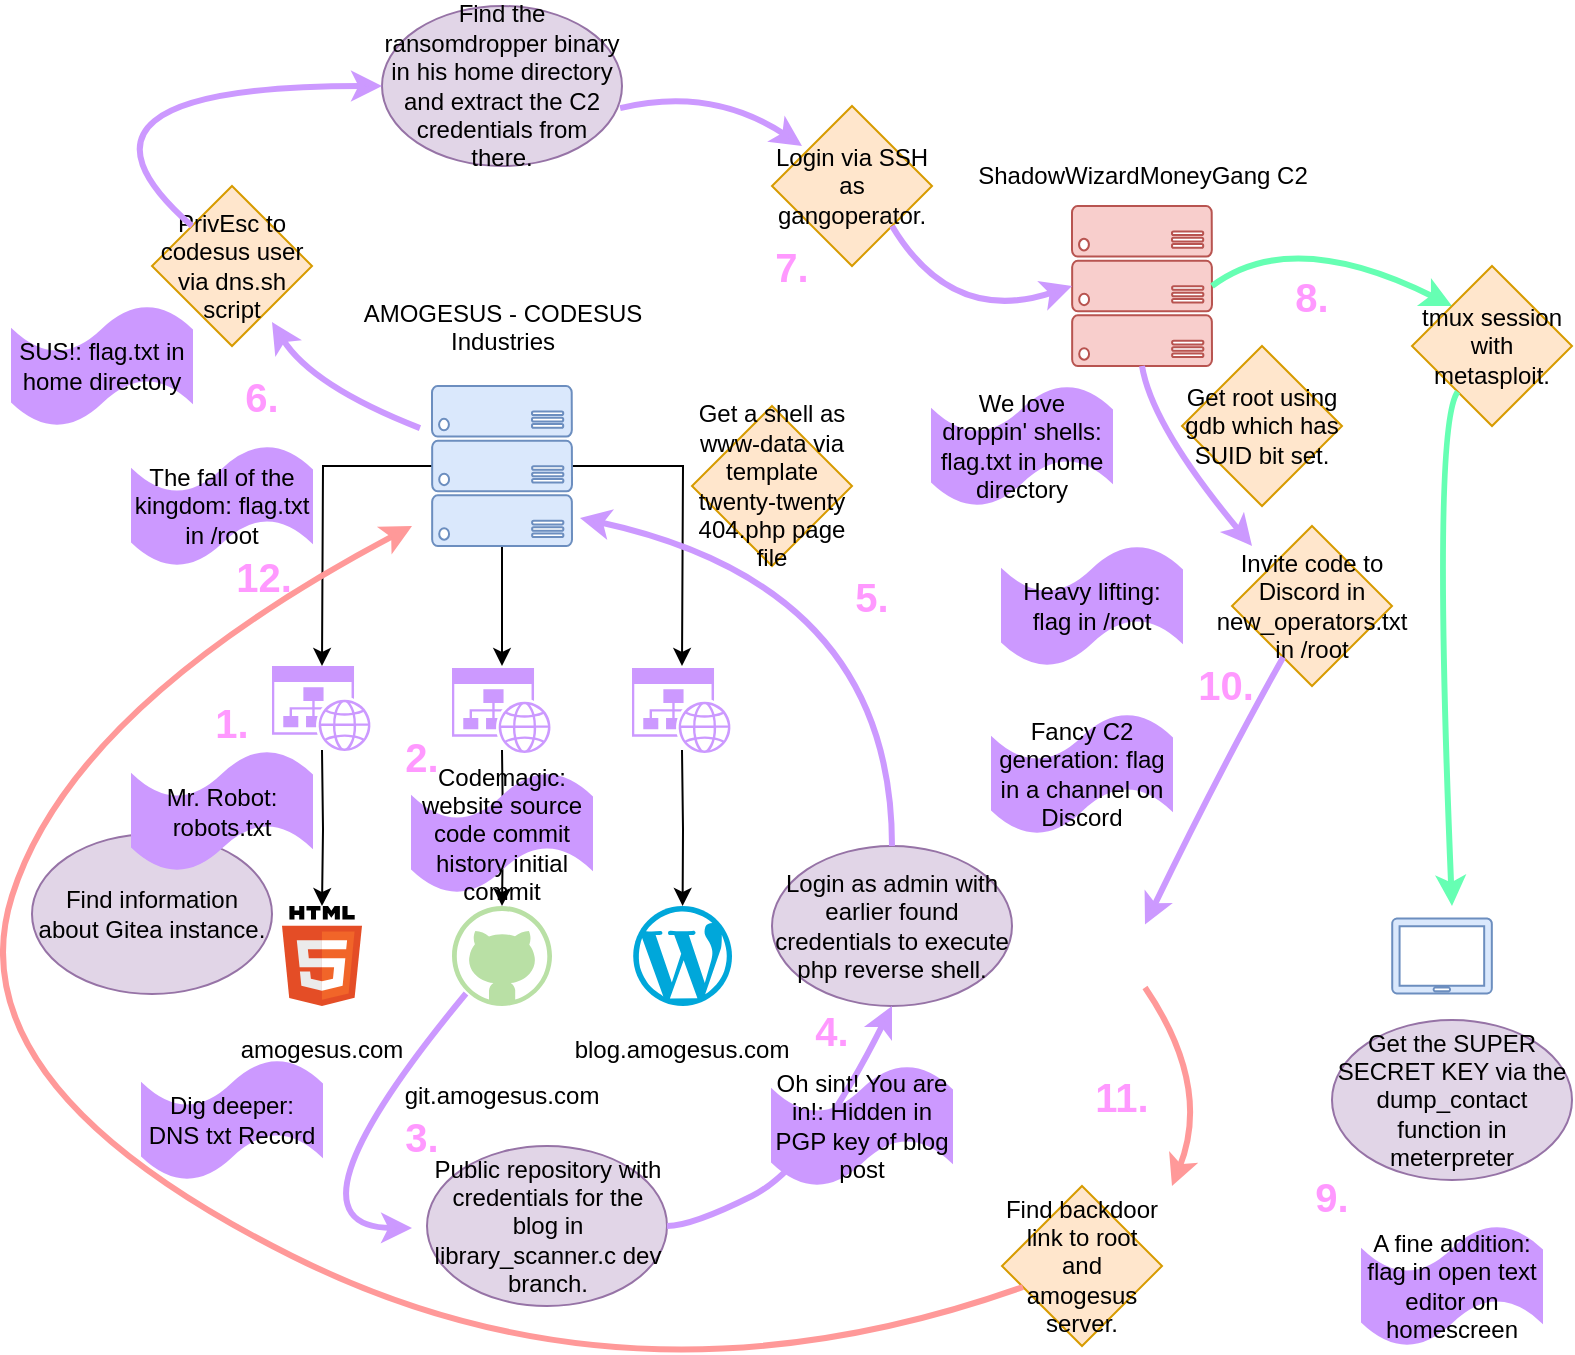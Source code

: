 <mxfile version="22.1.17" type="device">
  <diagram name="Page-1" id="tyVGIIWvJrZHWSKOiUFS">
    <mxGraphModel dx="1434" dy="790" grid="1" gridSize="10" guides="1" tooltips="1" connect="1" arrows="1" fold="1" page="1" pageScale="1" pageWidth="850" pageHeight="1100" math="0" shadow="0">
      <root>
        <mxCell id="0" />
        <mxCell id="1" parent="0" />
        <mxCell id="_qAsq6-hMmeQSuLTDgdS-15" value="" style="edgeStyle=orthogonalEdgeStyle;rounded=0;orthogonalLoop=1;jettySize=auto;html=1;" parent="1" source="_qAsq6-hMmeQSuLTDgdS-1" edge="1">
          <mxGeometry relative="1" as="geometry">
            <mxPoint x="265" y="360" as="targetPoint" />
          </mxGeometry>
        </mxCell>
        <mxCell id="_qAsq6-hMmeQSuLTDgdS-16" style="edgeStyle=orthogonalEdgeStyle;rounded=0;orthogonalLoop=1;jettySize=auto;html=1;" parent="1" source="_qAsq6-hMmeQSuLTDgdS-1" edge="1">
          <mxGeometry relative="1" as="geometry">
            <mxPoint x="175" y="360" as="targetPoint" />
          </mxGeometry>
        </mxCell>
        <mxCell id="_qAsq6-hMmeQSuLTDgdS-17" style="edgeStyle=orthogonalEdgeStyle;rounded=0;orthogonalLoop=1;jettySize=auto;html=1;" parent="1" source="_qAsq6-hMmeQSuLTDgdS-1" edge="1">
          <mxGeometry relative="1" as="geometry">
            <mxPoint x="355" y="360" as="targetPoint" />
          </mxGeometry>
        </mxCell>
        <mxCell id="_qAsq6-hMmeQSuLTDgdS-1" value="" style="verticalLabelPosition=bottom;html=1;verticalAlign=top;align=center;strokeColor=#6c8ebf;fillColor=#dae8fc;shape=mxgraph.azure.server_rack;fillStyle=solid;" parent="1" vertex="1">
          <mxGeometry x="230" y="220" width="70" height="80" as="geometry" />
        </mxCell>
        <mxCell id="_qAsq6-hMmeQSuLTDgdS-2" value="" style="verticalLabelPosition=bottom;html=1;verticalAlign=top;align=center;strokeColor=#b85450;fillColor=#f8cecc;shape=mxgraph.azure.server_rack;fillStyle=solid;" parent="1" vertex="1">
          <mxGeometry x="550" y="130" width="70" height="80" as="geometry" />
        </mxCell>
        <mxCell id="_qAsq6-hMmeQSuLTDgdS-3" value="" style="verticalLabelPosition=bottom;html=1;verticalAlign=top;align=center;strokeColor=#6c8ebf;fillColor=#dae8fc;shape=mxgraph.azure.tablet;pointerEvents=1;" parent="1" vertex="1">
          <mxGeometry x="710" y="486.25" width="50" height="37.5" as="geometry" />
        </mxCell>
        <mxCell id="_qAsq6-hMmeQSuLTDgdS-4" value="" style="dashed=0;outlineConnect=0;html=1;align=center;labelPosition=center;verticalLabelPosition=bottom;verticalAlign=top;shape=mxgraph.weblogos.html5" parent="1" vertex="1">
          <mxGeometry x="155" y="480" width="40" height="50" as="geometry" />
        </mxCell>
        <mxCell id="_qAsq6-hMmeQSuLTDgdS-5" value="" style="verticalLabelPosition=bottom;html=1;verticalAlign=top;align=center;strokeColor=none;fillColor=#B9E0A5;shape=mxgraph.azure.github_code;pointerEvents=1;" parent="1" vertex="1">
          <mxGeometry x="240" y="480" width="50" height="50" as="geometry" />
        </mxCell>
        <mxCell id="_qAsq6-hMmeQSuLTDgdS-6" value="" style="dashed=0;outlineConnect=0;html=1;align=center;labelPosition=center;verticalLabelPosition=bottom;verticalAlign=top;shape=mxgraph.weblogos.wordpress_2;fillColor=#00A7DA;strokeColor=none" parent="1" vertex="1">
          <mxGeometry x="330.6" y="480" width="49.4" height="50" as="geometry" />
        </mxCell>
        <mxCell id="_qAsq6-hMmeQSuLTDgdS-14" value="" style="edgeStyle=orthogonalEdgeStyle;rounded=0;orthogonalLoop=1;jettySize=auto;html=1;" parent="1" target="_qAsq6-hMmeQSuLTDgdS-6" edge="1">
          <mxGeometry relative="1" as="geometry">
            <mxPoint x="355" y="402" as="sourcePoint" />
          </mxGeometry>
        </mxCell>
        <mxCell id="_qAsq6-hMmeQSuLTDgdS-13" value="" style="edgeStyle=orthogonalEdgeStyle;rounded=0;orthogonalLoop=1;jettySize=auto;html=1;" parent="1" target="_qAsq6-hMmeQSuLTDgdS-5" edge="1">
          <mxGeometry relative="1" as="geometry">
            <mxPoint x="265" y="402" as="sourcePoint" />
          </mxGeometry>
        </mxCell>
        <mxCell id="_qAsq6-hMmeQSuLTDgdS-12" value="" style="edgeStyle=orthogonalEdgeStyle;rounded=0;orthogonalLoop=1;jettySize=auto;html=1;" parent="1" target="_qAsq6-hMmeQSuLTDgdS-4" edge="1">
          <mxGeometry relative="1" as="geometry">
            <mxPoint x="175" y="402" as="sourcePoint" />
          </mxGeometry>
        </mxCell>
        <mxCell id="_qAsq6-hMmeQSuLTDgdS-10" value="" style="shape=image;html=1;verticalAlign=top;verticalLabelPosition=bottom;labelBackgroundColor=#ffffff;imageAspect=0;aspect=fixed;image=https://cdn1.iconfinder.com/data/icons/unicons-line-vol-3/24/discord-128.png" parent="1" vertex="1">
          <mxGeometry x="523.5" y="473.5" width="63" height="63" as="geometry" />
        </mxCell>
        <mxCell id="_qAsq6-hMmeQSuLTDgdS-18" value="&lt;div&gt;AMOGESUS - CODESUS Industries&lt;/div&gt;&lt;div&gt;&lt;br&gt;&lt;br&gt;&lt;/div&gt;" style="text;html=1;strokeColor=none;fillColor=none;align=center;verticalAlign=middle;whiteSpace=wrap;rounded=0;" parent="1" vertex="1">
          <mxGeometry x="182.5" y="190" width="165" height="30" as="geometry" />
        </mxCell>
        <mxCell id="_qAsq6-hMmeQSuLTDgdS-21" value="ShadowWizardMoneyGang C2" style="text;html=1;strokeColor=none;fillColor=none;align=center;verticalAlign=middle;whiteSpace=wrap;rounded=0;" parent="1" vertex="1">
          <mxGeometry x="497.5" y="100" width="175" height="30" as="geometry" />
        </mxCell>
        <mxCell id="_qAsq6-hMmeQSuLTDgdS-22" value="amogesus.com" style="text;html=1;strokeColor=none;fillColor=none;align=center;verticalAlign=middle;whiteSpace=wrap;rounded=0;" parent="1" vertex="1">
          <mxGeometry x="145" y="536.5" width="60" height="30" as="geometry" />
        </mxCell>
        <mxCell id="_qAsq6-hMmeQSuLTDgdS-23" value="git.amogesus.com" style="text;html=1;strokeColor=none;fillColor=none;align=center;verticalAlign=middle;whiteSpace=wrap;rounded=0;" parent="1" vertex="1">
          <mxGeometry x="235" y="560" width="60" height="30" as="geometry" />
        </mxCell>
        <mxCell id="_qAsq6-hMmeQSuLTDgdS-24" value="blog.amogesus.com" style="text;html=1;strokeColor=none;fillColor=none;align=center;verticalAlign=middle;whiteSpace=wrap;rounded=0;" parent="1" vertex="1">
          <mxGeometry x="325" y="536.5" width="60" height="30" as="geometry" />
        </mxCell>
        <mxCell id="_qAsq6-hMmeQSuLTDgdS-25" value="Public repository with credentials for the blog in library_scanner.c dev branch." style="ellipse;whiteSpace=wrap;html=1;fillColor=#e1d5e7;strokeColor=#9673a6;fillStyle=solid;" parent="1" vertex="1">
          <mxGeometry x="227.5" y="600" width="120" height="80" as="geometry" />
        </mxCell>
        <mxCell id="_qAsq6-hMmeQSuLTDgdS-26" value="&lt;div&gt;Login as admin with earlier found credentials to execute php reverse shell.&lt;/div&gt;" style="ellipse;whiteSpace=wrap;html=1;fillColor=#e1d5e7;strokeColor=#9673a6;fillStyle=solid;" parent="1" vertex="1">
          <mxGeometry x="400" y="450" width="120" height="80" as="geometry" />
        </mxCell>
        <mxCell id="_qAsq6-hMmeQSuLTDgdS-31" value="" style="curved=1;endArrow=classic;html=1;rounded=0;exitX=0.5;exitY=0;exitDx=0;exitDy=0;strokeColor=#CC99FF;strokeWidth=3;entryX=1.057;entryY=0.825;entryDx=0;entryDy=0;entryPerimeter=0;" parent="1" source="_qAsq6-hMmeQSuLTDgdS-26" target="_qAsq6-hMmeQSuLTDgdS-1" edge="1">
          <mxGeometry width="50" height="50" relative="1" as="geometry">
            <mxPoint x="507.25" y="356.25" as="sourcePoint" />
            <mxPoint x="380" y="440" as="targetPoint" />
            <Array as="points">
              <mxPoint x="460" y="320" />
            </Array>
          </mxGeometry>
        </mxCell>
        <mxCell id="_qAsq6-hMmeQSuLTDgdS-32" value="" style="curved=1;endArrow=classic;html=1;rounded=0;entryX=0.5;entryY=1;entryDx=0;entryDy=0;exitX=1;exitY=0.5;exitDx=0;exitDy=0;strokeColor=#CC99FF;strokeWidth=3;" parent="1" source="_qAsq6-hMmeQSuLTDgdS-25" target="_qAsq6-hMmeQSuLTDgdS-26" edge="1">
          <mxGeometry width="50" height="50" relative="1" as="geometry">
            <mxPoint x="387" y="660" as="sourcePoint" />
            <mxPoint x="345" y="777" as="targetPoint" />
            <Array as="points">
              <mxPoint x="360" y="640" />
              <mxPoint x="420" y="610" />
            </Array>
          </mxGeometry>
        </mxCell>
        <mxCell id="_qAsq6-hMmeQSuLTDgdS-33" value="" style="curved=1;endArrow=classic;html=1;rounded=0;exitX=0.145;exitY=0.855;exitDx=0;exitDy=0;exitPerimeter=0;strokeColor=#CC99FF;strokeWidth=3;" parent="1" edge="1">
          <mxGeometry width="50" height="50" relative="1" as="geometry">
            <mxPoint x="247" y="523.75" as="sourcePoint" />
            <mxPoint x="220" y="641" as="targetPoint" />
            <Array as="points">
              <mxPoint x="150" y="640.75" />
            </Array>
          </mxGeometry>
        </mxCell>
        <mxCell id="_qAsq6-hMmeQSuLTDgdS-34" value="Get a shell as www-data via template twenty-twenty 404.php page file" style="rhombus;whiteSpace=wrap;html=1;fillColor=#ffe6cc;strokeColor=#d79b00;fillStyle=solid;" parent="1" vertex="1">
          <mxGeometry x="360" y="230" width="80" height="80" as="geometry" />
        </mxCell>
        <mxCell id="_qAsq6-hMmeQSuLTDgdS-35" value="PrivEsc to codesus user via dns.sh script" style="rhombus;whiteSpace=wrap;html=1;fillColor=#ffe6cc;strokeColor=#d79b00;fillStyle=solid;" parent="1" vertex="1">
          <mxGeometry x="90" y="120" width="80" height="80" as="geometry" />
        </mxCell>
        <mxCell id="_qAsq6-hMmeQSuLTDgdS-36" value="" style="curved=1;endArrow=classic;html=1;rounded=0;exitX=-0.086;exitY=0.263;exitDx=0;exitDy=0;strokeColor=#CC99FF;strokeWidth=3;entryX=1.057;entryY=0.825;entryDx=0;entryDy=0;entryPerimeter=0;exitPerimeter=0;" parent="1" source="_qAsq6-hMmeQSuLTDgdS-1" edge="1">
          <mxGeometry width="50" height="50" relative="1" as="geometry">
            <mxPoint x="306" y="352" as="sourcePoint" />
            <mxPoint x="150" y="188" as="targetPoint" />
            <Array as="points">
              <mxPoint x="170" y="220" />
            </Array>
          </mxGeometry>
        </mxCell>
        <mxCell id="_qAsq6-hMmeQSuLTDgdS-37" value="Find the ransomdropper binary in his home directory and extract the C2 credentials from there." style="ellipse;whiteSpace=wrap;html=1;fillColor=#e1d5e7;strokeColor=#9673a6;fillStyle=solid;" parent="1" vertex="1">
          <mxGeometry x="205" y="30" width="120" height="80" as="geometry" />
        </mxCell>
        <mxCell id="_qAsq6-hMmeQSuLTDgdS-38" value="" style="curved=1;endArrow=classic;html=1;rounded=0;exitX=0;exitY=0;exitDx=0;exitDy=0;strokeColor=#CC99FF;strokeWidth=3;entryX=0;entryY=0.5;entryDx=0;entryDy=0;" parent="1" source="_qAsq6-hMmeQSuLTDgdS-35" target="_qAsq6-hMmeQSuLTDgdS-37" edge="1">
          <mxGeometry width="50" height="50" relative="1" as="geometry">
            <mxPoint x="290" y="242" as="sourcePoint" />
            <mxPoint x="134" y="78" as="targetPoint" />
            <Array as="points">
              <mxPoint x="30" y="70" />
            </Array>
          </mxGeometry>
        </mxCell>
        <mxCell id="_qAsq6-hMmeQSuLTDgdS-39" value="&lt;div&gt;Login via SSH as gangoperator.&lt;/div&gt;" style="rhombus;whiteSpace=wrap;html=1;fillColor=#ffe6cc;strokeColor=#d79b00;fillStyle=solid;" parent="1" vertex="1">
          <mxGeometry x="400" y="80" width="80" height="80" as="geometry" />
        </mxCell>
        <mxCell id="_qAsq6-hMmeQSuLTDgdS-40" value="" style="curved=1;endArrow=classic;html=1;rounded=0;exitX=0.992;exitY=0.638;exitDx=0;exitDy=0;strokeColor=#CC99FF;strokeWidth=3;entryX=0;entryY=0.5;entryDx=0;entryDy=0;exitPerimeter=0;" parent="1" source="_qAsq6-hMmeQSuLTDgdS-37" edge="1">
          <mxGeometry width="50" height="50" relative="1" as="geometry">
            <mxPoint x="320" y="170" as="sourcePoint" />
            <mxPoint x="415" y="100" as="targetPoint" />
            <Array as="points">
              <mxPoint x="370" y="70" />
            </Array>
          </mxGeometry>
        </mxCell>
        <mxCell id="_qAsq6-hMmeQSuLTDgdS-41" value="" style="curved=1;endArrow=classic;html=1;rounded=0;exitX=1;exitY=1;exitDx=0;exitDy=0;strokeColor=#CC99FF;strokeWidth=3;entryX=0;entryY=0.5;entryDx=0;entryDy=0;entryPerimeter=0;" parent="1" source="_qAsq6-hMmeQSuLTDgdS-39" target="_qAsq6-hMmeQSuLTDgdS-2" edge="1">
          <mxGeometry width="50" height="50" relative="1" as="geometry">
            <mxPoint x="425" y="241" as="sourcePoint" />
            <mxPoint x="516" y="260" as="targetPoint" />
            <Array as="points">
              <mxPoint x="490" y="190" />
            </Array>
          </mxGeometry>
        </mxCell>
        <mxCell id="_qAsq6-hMmeQSuLTDgdS-42" value="&lt;div&gt;Find information about Gitea instance.&lt;/div&gt;" style="ellipse;whiteSpace=wrap;html=1;fillColor=#e1d5e7;strokeColor=#9673a6;fillStyle=solid;" parent="1" vertex="1">
          <mxGeometry x="30" y="444" width="120" height="80" as="geometry" />
        </mxCell>
        <mxCell id="_qAsq6-hMmeQSuLTDgdS-43" value="Invite code to Discord in new_operators.txt in /root" style="rhombus;whiteSpace=wrap;html=1;fillColor=#ffe6cc;strokeColor=#d79b00;fillStyle=solid;" parent="1" vertex="1">
          <mxGeometry x="630" y="290" width="80" height="80" as="geometry" />
        </mxCell>
        <mxCell id="_qAsq6-hMmeQSuLTDgdS-44" value="" style="curved=1;endArrow=classic;html=1;rounded=0;exitX=0.5;exitY=1;exitDx=0;exitDy=0;strokeColor=#CC99FF;strokeWidth=3;exitPerimeter=0;" parent="1" source="_qAsq6-hMmeQSuLTDgdS-2" edge="1">
          <mxGeometry width="50" height="50" relative="1" as="geometry">
            <mxPoint x="470" y="220" as="sourcePoint" />
            <mxPoint x="640" y="300" as="targetPoint" />
            <Array as="points">
              <mxPoint x="590" y="240" />
            </Array>
          </mxGeometry>
        </mxCell>
        <mxCell id="_qAsq6-hMmeQSuLTDgdS-45" value="" style="curved=1;endArrow=classic;html=1;rounded=0;strokeColor=#CC99FF;strokeWidth=3;entryX=1;entryY=0.25;entryDx=0;entryDy=0;" parent="1" source="_qAsq6-hMmeQSuLTDgdS-43" target="_qAsq6-hMmeQSuLTDgdS-10" edge="1">
          <mxGeometry width="50" height="50" relative="1" as="geometry">
            <mxPoint x="620" y="380" as="sourcePoint" />
            <mxPoint x="675" y="470" as="targetPoint" />
            <Array as="points">
              <mxPoint x="625" y="410" />
            </Array>
          </mxGeometry>
        </mxCell>
        <mxCell id="_qAsq6-hMmeQSuLTDgdS-46" value="Find backdoor link to root and amogesus server." style="rhombus;whiteSpace=wrap;html=1;fillColor=#ffe6cc;strokeColor=#d79b00;fillStyle=solid;" parent="1" vertex="1">
          <mxGeometry x="515" y="620" width="80" height="80" as="geometry" />
        </mxCell>
        <mxCell id="_qAsq6-hMmeQSuLTDgdS-47" value="" style="curved=1;endArrow=classic;html=1;rounded=0;strokeColor=#FF9999;strokeWidth=3;exitX=1;exitY=0.75;exitDx=0;exitDy=0;" parent="1" source="_qAsq6-hMmeQSuLTDgdS-10" edge="1">
          <mxGeometry width="50" height="50" relative="1" as="geometry">
            <mxPoint x="619" y="485" as="sourcePoint" />
            <mxPoint x="600" y="620" as="targetPoint" />
            <Array as="points">
              <mxPoint x="620" y="570" />
            </Array>
          </mxGeometry>
        </mxCell>
        <mxCell id="_qAsq6-hMmeQSuLTDgdS-48" value="" style="curved=1;endArrow=classic;html=1;rounded=0;strokeColor=#FF9999;strokeWidth=3;" parent="1" source="_qAsq6-hMmeQSuLTDgdS-46" edge="1">
          <mxGeometry width="50" height="50" relative="1" as="geometry">
            <mxPoint x="555" y="700" as="sourcePoint" />
            <mxPoint x="220" y="290" as="targetPoint" />
            <Array as="points">
              <mxPoint x="330" y="740" />
              <mxPoint x="-10" y="570" />
              <mxPoint x="50" y="380" />
            </Array>
          </mxGeometry>
        </mxCell>
        <mxCell id="_qAsq6-hMmeQSuLTDgdS-49" value="" style="curved=1;endArrow=classic;html=1;rounded=0;exitX=1;exitY=0.5;exitDx=0;exitDy=0;strokeColor=#66FFB3;strokeWidth=3;exitPerimeter=0;entryX=0;entryY=0;entryDx=0;entryDy=0;" parent="1" source="_qAsq6-hMmeQSuLTDgdS-2" target="_qAsq6-hMmeQSuLTDgdS-50" edge="1">
          <mxGeometry width="50" height="50" relative="1" as="geometry">
            <mxPoint x="642.5" y="160" as="sourcePoint" />
            <mxPoint x="697.5" y="250" as="targetPoint" />
            <Array as="points">
              <mxPoint x="660" y="140" />
            </Array>
          </mxGeometry>
        </mxCell>
        <mxCell id="_qAsq6-hMmeQSuLTDgdS-50" value="tmux session with metasploit." style="rhombus;whiteSpace=wrap;html=1;fillColor=#ffe6cc;strokeColor=#d79b00;fillStyle=solid;" parent="1" vertex="1">
          <mxGeometry x="720" y="160" width="80" height="80" as="geometry" />
        </mxCell>
        <mxCell id="_qAsq6-hMmeQSuLTDgdS-51" value="" style="curved=1;endArrow=classic;html=1;rounded=0;strokeColor=#66FFB3;strokeWidth=3;" parent="1" source="_qAsq6-hMmeQSuLTDgdS-50" edge="1">
          <mxGeometry width="50" height="50" relative="1" as="geometry">
            <mxPoint x="690" y="270" as="sourcePoint" />
            <mxPoint x="740" y="480" as="targetPoint" />
            <Array as="points">
              <mxPoint x="730" y="240" />
            </Array>
          </mxGeometry>
        </mxCell>
        <mxCell id="_qAsq6-hMmeQSuLTDgdS-52" value="Get the SUPER SECRET KEY via the dump_contact function in meterpreter" style="ellipse;whiteSpace=wrap;html=1;fillColor=#e1d5e7;strokeColor=#9673a6;fillStyle=solid;" parent="1" vertex="1">
          <mxGeometry x="680" y="537" width="120" height="80" as="geometry" />
        </mxCell>
        <mxCell id="_qAsq6-hMmeQSuLTDgdS-53" value="Dig deeper: DNS txt Record" style="shape=tape;whiteSpace=wrap;html=1;strokeColor=#CC99FF;fillColor=#CC99FF;" parent="1" vertex="1">
          <mxGeometry x="85" y="557" width="90" height="60" as="geometry" />
        </mxCell>
        <mxCell id="_qAsq6-hMmeQSuLTDgdS-54" value="Oh sint! You are in!: Hidden in PGP key of blog post" style="shape=tape;whiteSpace=wrap;html=1;strokeColor=#CC99FF;fillColor=#CC99FF;" parent="1" vertex="1">
          <mxGeometry x="400" y="560" width="90" height="60" as="geometry" />
        </mxCell>
        <mxCell id="_qAsq6-hMmeQSuLTDgdS-55" value="Codemagic: website source code commit history initial commit" style="shape=tape;whiteSpace=wrap;html=1;strokeColor=#CC99FF;fillColor=#CC99FF;" parent="1" vertex="1">
          <mxGeometry x="220" y="413.5" width="90" height="60" as="geometry" />
        </mxCell>
        <mxCell id="_qAsq6-hMmeQSuLTDgdS-56" value="SUS!: flag.txt in home directory" style="shape=tape;whiteSpace=wrap;html=1;strokeColor=#CC99FF;fillColor=#CC99FF;" parent="1" vertex="1">
          <mxGeometry x="20" y="180" width="90" height="60" as="geometry" />
        </mxCell>
        <mxCell id="_qAsq6-hMmeQSuLTDgdS-57" value="We love droppin&#39; shells: flag.txt in home directory" style="shape=tape;whiteSpace=wrap;html=1;strokeColor=#CC99FF;fillColor=#CC99FF;" parent="1" vertex="1">
          <mxGeometry x="480" y="220" width="90" height="60" as="geometry" />
        </mxCell>
        <mxCell id="_qAsq6-hMmeQSuLTDgdS-58" value="A fine addition: flag in open text editor on homescreen" style="shape=tape;whiteSpace=wrap;html=1;strokeColor=#CC99FF;fillColor=#CC99FF;" parent="1" vertex="1">
          <mxGeometry x="695" y="640" width="90" height="60" as="geometry" />
        </mxCell>
        <mxCell id="_qAsq6-hMmeQSuLTDgdS-59" value="Fancy C2 generation: flag in a channel on Discord" style="shape=tape;whiteSpace=wrap;html=1;strokeColor=#CC99FF;fillColor=#CC99FF;" parent="1" vertex="1">
          <mxGeometry x="510" y="384" width="90" height="60" as="geometry" />
        </mxCell>
        <mxCell id="_qAsq6-hMmeQSuLTDgdS-60" value="The fall of the kingdom: flag.txt in /root" style="shape=tape;whiteSpace=wrap;html=1;strokeColor=#CC99FF;fillColor=#CC99FF;" parent="1" vertex="1">
          <mxGeometry x="80" y="250" width="90" height="60" as="geometry" />
        </mxCell>
        <mxCell id="_qAsq6-hMmeQSuLTDgdS-63" value="" style="verticalLabelPosition=bottom;html=1;verticalAlign=top;align=center;strokeColor=none;fillColor=#CC99FF;shape=mxgraph.azure.website_generic;pointerEvents=1;" parent="1" vertex="1">
          <mxGeometry x="150" y="360" width="50" height="42.5" as="geometry" />
        </mxCell>
        <mxCell id="_qAsq6-hMmeQSuLTDgdS-64" value="" style="verticalLabelPosition=bottom;html=1;verticalAlign=top;align=center;strokeColor=none;fillColor=#CC99FF;shape=mxgraph.azure.website_generic;pointerEvents=1;" parent="1" vertex="1">
          <mxGeometry x="240" y="361" width="50" height="42.5" as="geometry" />
        </mxCell>
        <mxCell id="_qAsq6-hMmeQSuLTDgdS-66" value="" style="verticalLabelPosition=bottom;html=1;verticalAlign=top;align=center;strokeColor=none;fillColor=#CC99FF;shape=mxgraph.azure.website_generic;pointerEvents=1;" parent="1" vertex="1">
          <mxGeometry x="330" y="361" width="50" height="42.5" as="geometry" />
        </mxCell>
        <mxCell id="REDiHkwYBoOLprWKaHIg-1" value="Mr. Robot: robots.txt" style="shape=tape;whiteSpace=wrap;html=1;strokeColor=#CC99FF;fillColor=#CC99FF;" parent="1" vertex="1">
          <mxGeometry x="80" y="402.5" width="90" height="60" as="geometry" />
        </mxCell>
        <mxCell id="REDiHkwYBoOLprWKaHIg-2" value="Heavy lifting: flag in /root" style="shape=tape;whiteSpace=wrap;html=1;strokeColor=#CC99FF;fillColor=#CC99FF;" parent="1" vertex="1">
          <mxGeometry x="515" y="300" width="90" height="60" as="geometry" />
        </mxCell>
        <mxCell id="REDiHkwYBoOLprWKaHIg-3" value="&lt;b&gt;&lt;font color=&quot;#ff99ff&quot; style=&quot;font-size: 20px;&quot;&gt;1.&lt;/font&gt;&lt;/b&gt;" style="text;html=1;strokeColor=none;fillColor=none;align=center;verticalAlign=middle;whiteSpace=wrap;rounded=0;" parent="1" vertex="1">
          <mxGeometry x="100" y="372.5" width="60" height="30" as="geometry" />
        </mxCell>
        <mxCell id="REDiHkwYBoOLprWKaHIg-5" value="&lt;b&gt;&lt;font color=&quot;#ff99ff&quot; style=&quot;font-size: 20px;&quot;&gt;2.&lt;/font&gt;&lt;/b&gt;" style="text;html=1;strokeColor=none;fillColor=none;align=center;verticalAlign=middle;whiteSpace=wrap;rounded=0;" parent="1" vertex="1">
          <mxGeometry x="195" y="390" width="60" height="30" as="geometry" />
        </mxCell>
        <mxCell id="REDiHkwYBoOLprWKaHIg-6" value="&lt;b&gt;&lt;font color=&quot;#ff99ff&quot; style=&quot;font-size: 20px;&quot;&gt;3.&lt;/font&gt;&lt;/b&gt;" style="text;html=1;strokeColor=none;fillColor=none;align=center;verticalAlign=middle;whiteSpace=wrap;rounded=0;" parent="1" vertex="1">
          <mxGeometry x="195" y="580" width="60" height="30" as="geometry" />
        </mxCell>
        <mxCell id="REDiHkwYBoOLprWKaHIg-7" value="&lt;b&gt;&lt;font color=&quot;#ff99ff&quot; style=&quot;font-size: 20px;&quot;&gt;4.&lt;/font&gt;&lt;/b&gt;" style="text;html=1;strokeColor=none;fillColor=none;align=center;verticalAlign=middle;whiteSpace=wrap;rounded=0;" parent="1" vertex="1">
          <mxGeometry x="400" y="527" width="60" height="30" as="geometry" />
        </mxCell>
        <mxCell id="REDiHkwYBoOLprWKaHIg-8" value="&lt;b&gt;&lt;font color=&quot;#ff99ff&quot; style=&quot;font-size: 20px;&quot;&gt;5.&lt;/font&gt;&lt;/b&gt;" style="text;html=1;strokeColor=none;fillColor=none;align=center;verticalAlign=middle;whiteSpace=wrap;rounded=0;" parent="1" vertex="1">
          <mxGeometry x="420" y="310" width="60" height="30" as="geometry" />
        </mxCell>
        <mxCell id="REDiHkwYBoOLprWKaHIg-11" value="&lt;b&gt;&lt;font color=&quot;#ff99ff&quot; style=&quot;font-size: 20px;&quot;&gt;6.&lt;/font&gt;&lt;/b&gt;" style="text;html=1;strokeColor=none;fillColor=none;align=center;verticalAlign=middle;whiteSpace=wrap;rounded=0;" parent="1" vertex="1">
          <mxGeometry x="115" y="210" width="60" height="30" as="geometry" />
        </mxCell>
        <mxCell id="REDiHkwYBoOLprWKaHIg-12" value="&lt;b&gt;&lt;font color=&quot;#ff99ff&quot; style=&quot;font-size: 20px;&quot;&gt;7.&lt;/font&gt;&lt;/b&gt;" style="text;html=1;strokeColor=none;fillColor=none;align=center;verticalAlign=middle;whiteSpace=wrap;rounded=0;" parent="1" vertex="1">
          <mxGeometry x="380" y="145" width="60" height="30" as="geometry" />
        </mxCell>
        <mxCell id="REDiHkwYBoOLprWKaHIg-13" value="&lt;b&gt;&lt;font color=&quot;#ff99ff&quot; style=&quot;font-size: 20px;&quot;&gt;8.&lt;/font&gt;&lt;/b&gt;" style="text;html=1;strokeColor=none;fillColor=none;align=center;verticalAlign=middle;whiteSpace=wrap;rounded=0;" parent="1" vertex="1">
          <mxGeometry x="640" y="160" width="60" height="30" as="geometry" />
        </mxCell>
        <mxCell id="REDiHkwYBoOLprWKaHIg-14" value="&lt;b&gt;&lt;font color=&quot;#ff99ff&quot; style=&quot;font-size: 20px;&quot;&gt;9.&lt;/font&gt;&lt;/b&gt;" style="text;html=1;strokeColor=none;fillColor=none;align=center;verticalAlign=middle;whiteSpace=wrap;rounded=0;" parent="1" vertex="1">
          <mxGeometry x="650" y="610" width="60" height="30" as="geometry" />
        </mxCell>
        <mxCell id="REDiHkwYBoOLprWKaHIg-15" value="&lt;b&gt;&lt;font color=&quot;#ff99ff&quot; style=&quot;font-size: 20px;&quot;&gt;10.&lt;/font&gt;&lt;/b&gt;" style="text;html=1;strokeColor=none;fillColor=none;align=center;verticalAlign=middle;whiteSpace=wrap;rounded=0;" parent="1" vertex="1">
          <mxGeometry x="597" y="354" width="60" height="30" as="geometry" />
        </mxCell>
        <mxCell id="REDiHkwYBoOLprWKaHIg-16" value="&lt;b&gt;&lt;font color=&quot;#ff99ff&quot; style=&quot;font-size: 20px;&quot;&gt;11.&lt;/font&gt;&lt;/b&gt;" style="text;html=1;strokeColor=none;fillColor=none;align=center;verticalAlign=middle;whiteSpace=wrap;rounded=0;" parent="1" vertex="1">
          <mxGeometry x="545" y="560" width="60" height="30" as="geometry" />
        </mxCell>
        <mxCell id="REDiHkwYBoOLprWKaHIg-17" value="&lt;b&gt;&lt;font color=&quot;#ff99ff&quot; style=&quot;font-size: 20px;&quot;&gt;12.&lt;/font&gt;&lt;/b&gt;" style="text;html=1;strokeColor=none;fillColor=none;align=center;verticalAlign=middle;whiteSpace=wrap;rounded=0;" parent="1" vertex="1">
          <mxGeometry x="115.5" y="300" width="60" height="30" as="geometry" />
        </mxCell>
        <mxCell id="J7aSgFaVF7b1GKqX61by-1" value="Get root using gdb which has SUID bit set." style="rhombus;whiteSpace=wrap;html=1;fillColor=#ffe6cc;strokeColor=#d79b00;fillStyle=solid;" vertex="1" parent="1">
          <mxGeometry x="605" y="200" width="80" height="80" as="geometry" />
        </mxCell>
      </root>
    </mxGraphModel>
  </diagram>
</mxfile>
